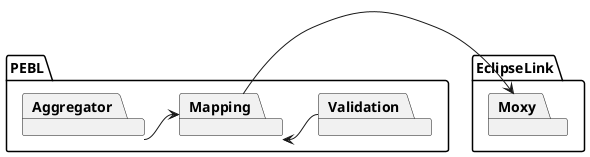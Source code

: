 @startuml

package PEBL {
	package Mapping
	package Aggregator
	package Validation
}

package EclipseLink {
	package Moxy
}

Mapping -> Moxy

Aggregator -> Mapping
Validation -left-> Mapping
hide empty members
hide empty methods
hide circle

skinparam monochrome true
skinparam shadowing false
skinparam packageStyle rect
@enduml
